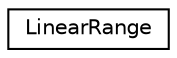 digraph "Graphical Class Hierarchy"
{
 // LATEX_PDF_SIZE
  edge [fontname="Helvetica",fontsize="10",labelfontname="Helvetica",labelfontsize="10"];
  node [fontname="Helvetica",fontsize="10",shape=record];
  rankdir="LR";
  Node0 [label="LinearRange",height=0.2,width=0.4,color="black", fillcolor="white", style="filled",URL="$classoperations__research_1_1_linear_range.html",tooltip="An expression of the form:"];
}
